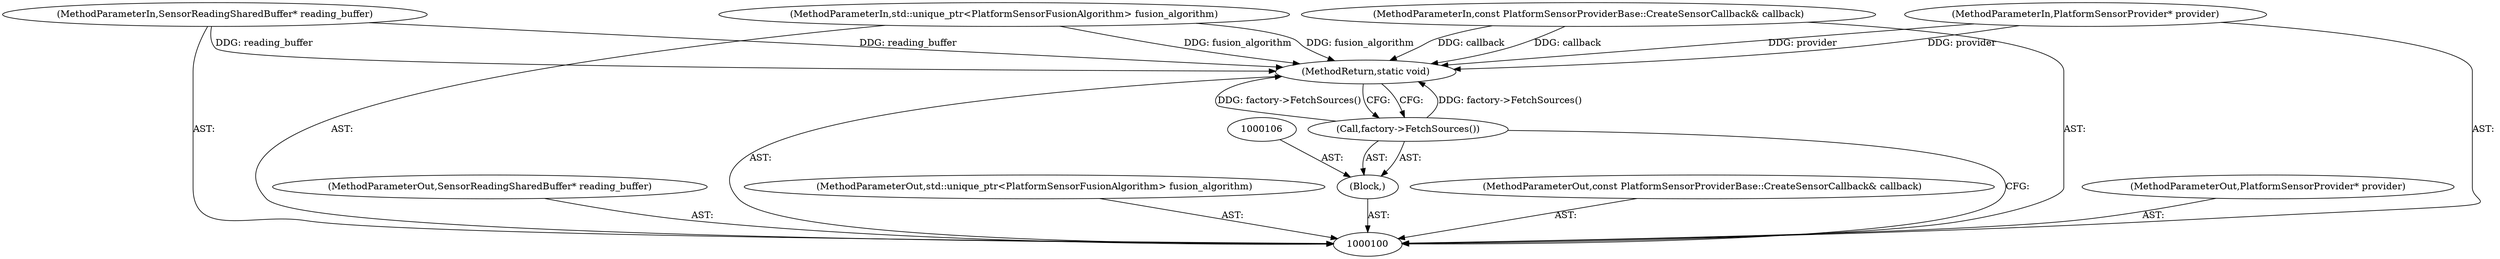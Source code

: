 digraph "0_Chrome_c0c8978849ac57e4ecd613ddc8ff7852a2054734_9" {
"1000108" [label="(MethodReturn,static void)"];
"1000101" [label="(MethodParameterIn,SensorReadingSharedBuffer* reading_buffer)"];
"1000120" [label="(MethodParameterOut,SensorReadingSharedBuffer* reading_buffer)"];
"1000102" [label="(MethodParameterIn,std::unique_ptr<PlatformSensorFusionAlgorithm> fusion_algorithm)"];
"1000121" [label="(MethodParameterOut,std::unique_ptr<PlatformSensorFusionAlgorithm> fusion_algorithm)"];
"1000103" [label="(MethodParameterIn,const PlatformSensorProviderBase::CreateSensorCallback& callback)"];
"1000122" [label="(MethodParameterOut,const PlatformSensorProviderBase::CreateSensorCallback& callback)"];
"1000105" [label="(Block,)"];
"1000104" [label="(MethodParameterIn,PlatformSensorProvider* provider)"];
"1000123" [label="(MethodParameterOut,PlatformSensorProvider* provider)"];
"1000107" [label="(Call,factory->FetchSources())"];
"1000108" -> "1000100"  [label="AST: "];
"1000108" -> "1000107"  [label="CFG: "];
"1000107" -> "1000108"  [label="DDG: factory->FetchSources()"];
"1000104" -> "1000108"  [label="DDG: provider"];
"1000103" -> "1000108"  [label="DDG: callback"];
"1000102" -> "1000108"  [label="DDG: fusion_algorithm"];
"1000101" -> "1000108"  [label="DDG: reading_buffer"];
"1000101" -> "1000100"  [label="AST: "];
"1000101" -> "1000108"  [label="DDG: reading_buffer"];
"1000120" -> "1000100"  [label="AST: "];
"1000102" -> "1000100"  [label="AST: "];
"1000102" -> "1000108"  [label="DDG: fusion_algorithm"];
"1000121" -> "1000100"  [label="AST: "];
"1000103" -> "1000100"  [label="AST: "];
"1000103" -> "1000108"  [label="DDG: callback"];
"1000122" -> "1000100"  [label="AST: "];
"1000105" -> "1000100"  [label="AST: "];
"1000106" -> "1000105"  [label="AST: "];
"1000107" -> "1000105"  [label="AST: "];
"1000104" -> "1000100"  [label="AST: "];
"1000104" -> "1000108"  [label="DDG: provider"];
"1000123" -> "1000100"  [label="AST: "];
"1000107" -> "1000105"  [label="AST: "];
"1000107" -> "1000100"  [label="CFG: "];
"1000108" -> "1000107"  [label="CFG: "];
"1000107" -> "1000108"  [label="DDG: factory->FetchSources()"];
}
